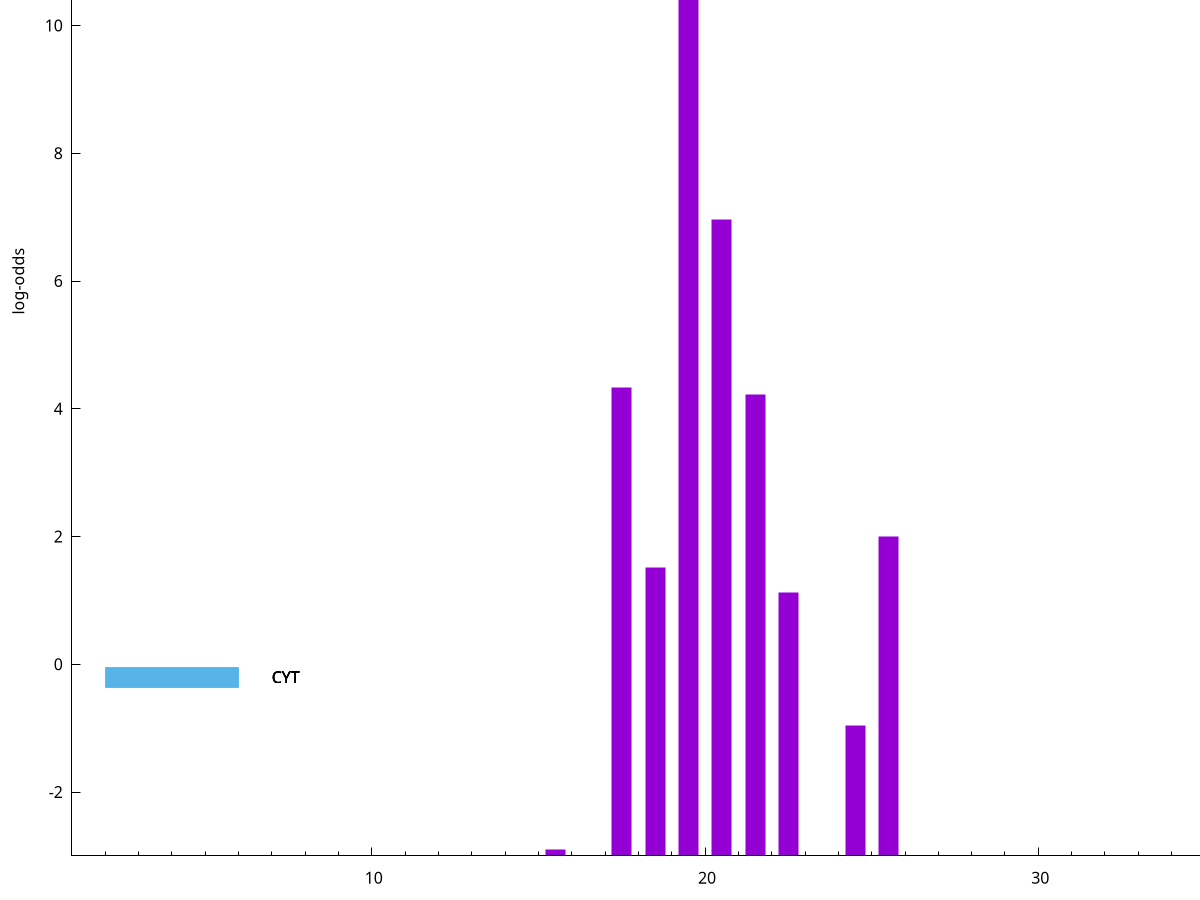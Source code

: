 set title "LipoP predictions for SRR5666568.gff"
set size 2., 1.4
set xrange [1:70] 
set mxtics 10
set yrange [-3:15]
set y2range [0:18]
set ylabel "log-odds"
set term postscript eps color solid "Helvetica" 30
set output "SRR5666568.gff563.eps"
set arrow from 2,13.4938 to 6,13.4938 nohead lt 1 lw 20
set label "SpI" at 7,13.4938
set arrow from 2,-0.200913 to 6,-0.200913 nohead lt 3 lw 20
set label "CYT" at 7,-0.200913
set arrow from 2,-0.200913 to 6,-0.200913 nohead lt 3 lw 20
set label "CYT" at 7,-0.200913
set arrow from 2,-0.200913 to 6,-0.200913 nohead lt 3 lw 20
set label "CYT" at 7,-0.200913
set arrow from 2,-0.200913 to 6,-0.200913 nohead lt 3 lw 20
set label "CYT" at 7,-0.200913
set arrow from 2,13.4938 to 6,13.4938 nohead lt 1 lw 20
set label "SpI" at 7,13.4938
# NOTE: The scores below are the log-odds scores with the threshold
# NOTE: subtracted (a hack to make gnuplot make the histogram all
# NOTE: look nice).
plot "-" axes x1y2 title "" with impulses lt 1 lw 20
19.500000 16.471900
20.500000 9.965820
17.500000 7.326460
21.500000 7.221980
25.500000 5.005120
18.500000 4.519260
22.500000 4.125250
24.500000 2.037318
15.500000 0.093630
e
exit
